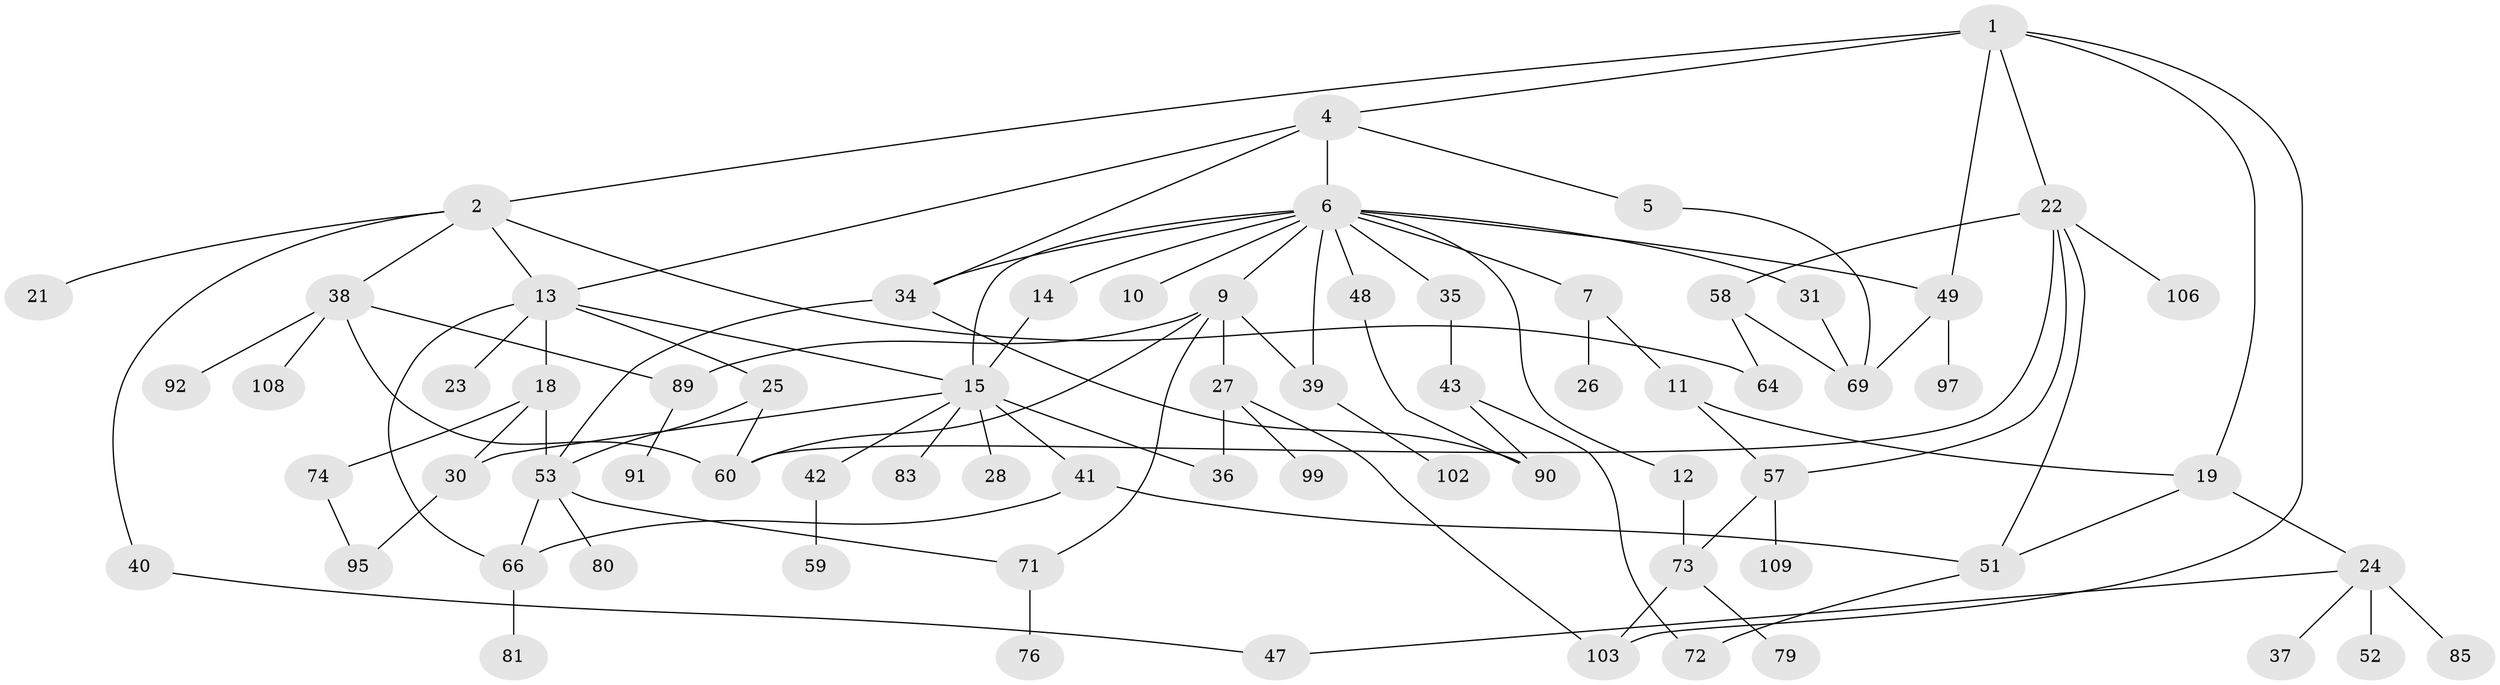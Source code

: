 // Generated by graph-tools (version 1.1) at 2025/23/03/03/25 07:23:34]
// undirected, 70 vertices, 102 edges
graph export_dot {
graph [start="1"]
  node [color=gray90,style=filled];
  1 [super="+16"];
  2 [super="+3"];
  4 [super="+96"];
  5;
  6 [super="+8"];
  7 [super="+29"];
  9 [super="+87"];
  10;
  11 [super="+45"];
  12;
  13 [super="+17"];
  14 [super="+20"];
  15 [super="+62"];
  18 [super="+54"];
  19 [super="+70"];
  21;
  22 [super="+107"];
  23 [super="+46"];
  24 [super="+33"];
  25;
  26;
  27 [super="+32"];
  28;
  30 [super="+67"];
  31 [super="+50"];
  34 [super="+77"];
  35;
  36;
  37;
  38 [super="+44"];
  39 [super="+55"];
  40 [super="+88"];
  41 [super="+63"];
  42 [super="+101"];
  43 [super="+75"];
  47 [super="+68"];
  48 [super="+110"];
  49 [super="+56"];
  51 [super="+105"];
  52;
  53 [super="+61"];
  57 [super="+94"];
  58 [super="+65"];
  59;
  60 [super="+93"];
  64;
  66 [super="+86"];
  69 [super="+100"];
  71;
  72 [super="+84"];
  73 [super="+78"];
  74;
  76;
  79;
  80;
  81 [super="+82"];
  83;
  85;
  89 [super="+98"];
  90;
  91;
  92;
  95;
  97;
  99;
  102;
  103 [super="+104"];
  106;
  108;
  109;
  1 -- 2;
  1 -- 4;
  1 -- 103;
  1 -- 19;
  1 -- 22;
  1 -- 49;
  2 -- 13;
  2 -- 21;
  2 -- 38;
  2 -- 40;
  2 -- 64;
  4 -- 5;
  4 -- 6;
  4 -- 34;
  4 -- 13;
  5 -- 69;
  6 -- 7;
  6 -- 10;
  6 -- 39;
  6 -- 49;
  6 -- 34;
  6 -- 35;
  6 -- 9;
  6 -- 12;
  6 -- 14;
  6 -- 15;
  6 -- 48;
  6 -- 31;
  7 -- 11;
  7 -- 26;
  9 -- 27;
  9 -- 39;
  9 -- 89;
  9 -- 71;
  9 -- 60;
  11 -- 19;
  11 -- 57;
  12 -- 73 [weight=2];
  13 -- 15;
  13 -- 66;
  13 -- 25;
  13 -- 18;
  13 -- 23;
  14 -- 15;
  15 -- 28;
  15 -- 36;
  15 -- 41;
  15 -- 42;
  15 -- 83;
  15 -- 30;
  18 -- 30;
  18 -- 74;
  18 -- 53;
  19 -- 24;
  19 -- 51;
  22 -- 51;
  22 -- 58;
  22 -- 60;
  22 -- 106;
  22 -- 57;
  24 -- 37;
  24 -- 47;
  24 -- 52;
  24 -- 85;
  25 -- 53;
  25 -- 60;
  27 -- 103;
  27 -- 36;
  27 -- 99;
  30 -- 95;
  31 -- 69;
  34 -- 90;
  34 -- 53;
  35 -- 43;
  38 -- 108;
  38 -- 92;
  38 -- 89;
  38 -- 60;
  39 -- 102;
  40 -- 47;
  41 -- 51;
  41 -- 66;
  42 -- 59;
  43 -- 72;
  43 -- 90;
  48 -- 90;
  49 -- 97;
  49 -- 69;
  51 -- 72;
  53 -- 80;
  53 -- 71;
  53 -- 66;
  57 -- 109;
  57 -- 73;
  58 -- 64;
  58 -- 69;
  66 -- 81;
  71 -- 76;
  73 -- 103;
  73 -- 79;
  74 -- 95;
  89 -- 91;
}
